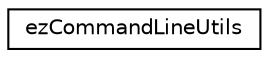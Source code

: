 digraph "Graphical Class Hierarchy"
{
 // LATEX_PDF_SIZE
  edge [fontname="Helvetica",fontsize="10",labelfontname="Helvetica",labelfontsize="10"];
  node [fontname="Helvetica",fontsize="10",shape=record];
  rankdir="LR";
  Node0 [label="ezCommandLineUtils",height=0.2,width=0.4,color="black", fillcolor="white", style="filled",URL="$d0/dc2/classez_command_line_utils.htm",tooltip="This is a helper class to parse command lines."];
}
